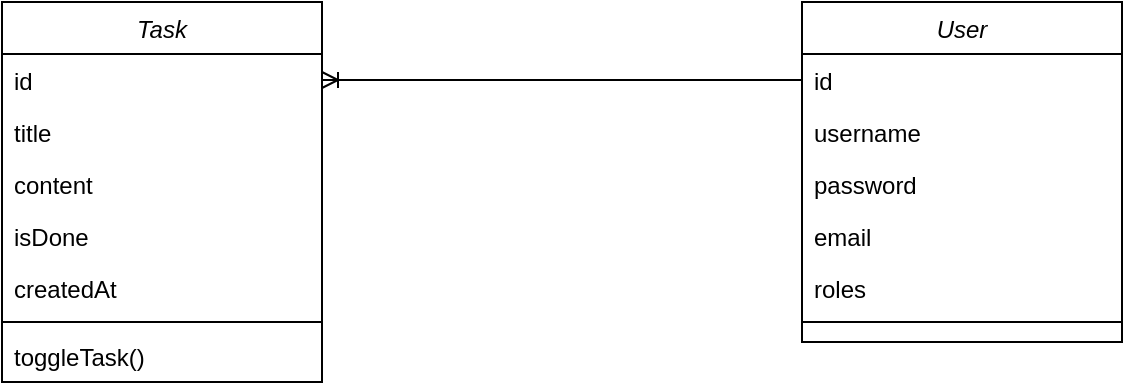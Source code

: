<mxfile version="24.6.5" type="device">
  <diagram name="Page-1" id="X69x-5muOxSZOB5eIlew">
    <mxGraphModel dx="984" dy="626" grid="1" gridSize="10" guides="1" tooltips="1" connect="1" arrows="1" fold="1" page="1" pageScale="1" pageWidth="827" pageHeight="1169" math="0" shadow="0">
      <root>
        <mxCell id="0" />
        <mxCell id="1" parent="0" />
        <mxCell id="VUJUo0hjIv9OLUFbY6FG-1" value="User" style="swimlane;fontStyle=2;align=center;verticalAlign=top;childLayout=stackLayout;horizontal=1;startSize=26;horizontalStack=0;resizeParent=1;resizeLast=0;collapsible=1;marginBottom=0;rounded=0;shadow=0;strokeWidth=1;" vertex="1" parent="1">
          <mxGeometry x="560" y="160" width="160" height="170" as="geometry">
            <mxRectangle x="230" y="140" width="160" height="26" as="alternateBounds" />
          </mxGeometry>
        </mxCell>
        <mxCell id="VUJUo0hjIv9OLUFbY6FG-2" value="id" style="text;align=left;verticalAlign=top;spacingLeft=4;spacingRight=4;overflow=hidden;rotatable=0;points=[[0,0.5],[1,0.5]];portConstraint=eastwest;" vertex="1" parent="VUJUo0hjIv9OLUFbY6FG-1">
          <mxGeometry y="26" width="160" height="26" as="geometry" />
        </mxCell>
        <mxCell id="VUJUo0hjIv9OLUFbY6FG-3" value="username" style="text;align=left;verticalAlign=top;spacingLeft=4;spacingRight=4;overflow=hidden;rotatable=0;points=[[0,0.5],[1,0.5]];portConstraint=eastwest;rounded=0;shadow=0;html=0;" vertex="1" parent="VUJUo0hjIv9OLUFbY6FG-1">
          <mxGeometry y="52" width="160" height="26" as="geometry" />
        </mxCell>
        <mxCell id="VUJUo0hjIv9OLUFbY6FG-4" value="password" style="text;align=left;verticalAlign=top;spacingLeft=4;spacingRight=4;overflow=hidden;rotatable=0;points=[[0,0.5],[1,0.5]];portConstraint=eastwest;rounded=0;shadow=0;html=0;" vertex="1" parent="VUJUo0hjIv9OLUFbY6FG-1">
          <mxGeometry y="78" width="160" height="26" as="geometry" />
        </mxCell>
        <mxCell id="VUJUo0hjIv9OLUFbY6FG-5" value="email" style="text;align=left;verticalAlign=top;spacingLeft=4;spacingRight=4;overflow=hidden;rotatable=0;points=[[0,0.5],[1,0.5]];portConstraint=eastwest;rounded=0;shadow=0;html=0;" vertex="1" parent="VUJUo0hjIv9OLUFbY6FG-1">
          <mxGeometry y="104" width="160" height="26" as="geometry" />
        </mxCell>
        <mxCell id="VUJUo0hjIv9OLUFbY6FG-17" value="roles" style="text;align=left;verticalAlign=top;spacingLeft=4;spacingRight=4;overflow=hidden;rotatable=0;points=[[0,0.5],[1,0.5]];portConstraint=eastwest;rounded=0;shadow=0;html=0;" vertex="1" parent="VUJUo0hjIv9OLUFbY6FG-1">
          <mxGeometry y="130" width="160" height="26" as="geometry" />
        </mxCell>
        <mxCell id="VUJUo0hjIv9OLUFbY6FG-6" value="" style="line;html=1;strokeWidth=1;align=left;verticalAlign=middle;spacingTop=-1;spacingLeft=3;spacingRight=3;rotatable=0;labelPosition=right;points=[];portConstraint=eastwest;" vertex="1" parent="VUJUo0hjIv9OLUFbY6FG-1">
          <mxGeometry y="156" width="160" height="8" as="geometry" />
        </mxCell>
        <mxCell id="VUJUo0hjIv9OLUFbY6FG-8" value="Task" style="swimlane;fontStyle=2;align=center;verticalAlign=top;childLayout=stackLayout;horizontal=1;startSize=26;horizontalStack=0;resizeParent=1;resizeLast=0;collapsible=1;marginBottom=0;rounded=0;shadow=0;strokeWidth=1;" vertex="1" parent="1">
          <mxGeometry x="160" y="160" width="160" height="190" as="geometry">
            <mxRectangle x="230" y="140" width="160" height="26" as="alternateBounds" />
          </mxGeometry>
        </mxCell>
        <mxCell id="VUJUo0hjIv9OLUFbY6FG-9" value="id" style="text;align=left;verticalAlign=top;spacingLeft=4;spacingRight=4;overflow=hidden;rotatable=0;points=[[0,0.5],[1,0.5]];portConstraint=eastwest;" vertex="1" parent="VUJUo0hjIv9OLUFbY6FG-8">
          <mxGeometry y="26" width="160" height="26" as="geometry" />
        </mxCell>
        <mxCell id="VUJUo0hjIv9OLUFbY6FG-10" value="title" style="text;align=left;verticalAlign=top;spacingLeft=4;spacingRight=4;overflow=hidden;rotatable=0;points=[[0,0.5],[1,0.5]];portConstraint=eastwest;rounded=0;shadow=0;html=0;" vertex="1" parent="VUJUo0hjIv9OLUFbY6FG-8">
          <mxGeometry y="52" width="160" height="26" as="geometry" />
        </mxCell>
        <mxCell id="VUJUo0hjIv9OLUFbY6FG-11" value="content" style="text;align=left;verticalAlign=top;spacingLeft=4;spacingRight=4;overflow=hidden;rotatable=0;points=[[0,0.5],[1,0.5]];portConstraint=eastwest;rounded=0;shadow=0;html=0;" vertex="1" parent="VUJUo0hjIv9OLUFbY6FG-8">
          <mxGeometry y="78" width="160" height="26" as="geometry" />
        </mxCell>
        <mxCell id="VUJUo0hjIv9OLUFbY6FG-12" value="isDone" style="text;align=left;verticalAlign=top;spacingLeft=4;spacingRight=4;overflow=hidden;rotatable=0;points=[[0,0.5],[1,0.5]];portConstraint=eastwest;rounded=0;shadow=0;html=0;" vertex="1" parent="VUJUo0hjIv9OLUFbY6FG-8">
          <mxGeometry y="104" width="160" height="26" as="geometry" />
        </mxCell>
        <mxCell id="VUJUo0hjIv9OLUFbY6FG-15" value="createdAt" style="text;align=left;verticalAlign=top;spacingLeft=4;spacingRight=4;overflow=hidden;rotatable=0;points=[[0,0.5],[1,0.5]];portConstraint=eastwest;rounded=0;shadow=0;html=0;" vertex="1" parent="VUJUo0hjIv9OLUFbY6FG-8">
          <mxGeometry y="130" width="160" height="26" as="geometry" />
        </mxCell>
        <mxCell id="VUJUo0hjIv9OLUFbY6FG-13" value="" style="line;html=1;strokeWidth=1;align=left;verticalAlign=middle;spacingTop=-1;spacingLeft=3;spacingRight=3;rotatable=0;labelPosition=right;points=[];portConstraint=eastwest;" vertex="1" parent="VUJUo0hjIv9OLUFbY6FG-8">
          <mxGeometry y="156" width="160" height="8" as="geometry" />
        </mxCell>
        <mxCell id="VUJUo0hjIv9OLUFbY6FG-14" value="toggleTask()" style="text;align=left;verticalAlign=top;spacingLeft=4;spacingRight=4;overflow=hidden;rotatable=0;points=[[0,0.5],[1,0.5]];portConstraint=eastwest;" vertex="1" parent="VUJUo0hjIv9OLUFbY6FG-8">
          <mxGeometry y="164" width="160" height="26" as="geometry" />
        </mxCell>
        <mxCell id="VUJUo0hjIv9OLUFbY6FG-18" value="" style="edgeStyle=entityRelationEdgeStyle;fontSize=12;html=1;endArrow=ERoneToMany;rounded=0;entryX=1;entryY=0.5;entryDx=0;entryDy=0;exitX=0;exitY=0.5;exitDx=0;exitDy=0;" edge="1" parent="1" source="VUJUo0hjIv9OLUFbY6FG-2" target="VUJUo0hjIv9OLUFbY6FG-9">
          <mxGeometry width="100" height="100" relative="1" as="geometry">
            <mxPoint x="360" y="370" as="sourcePoint" />
            <mxPoint x="460" y="270" as="targetPoint" />
          </mxGeometry>
        </mxCell>
      </root>
    </mxGraphModel>
  </diagram>
</mxfile>
